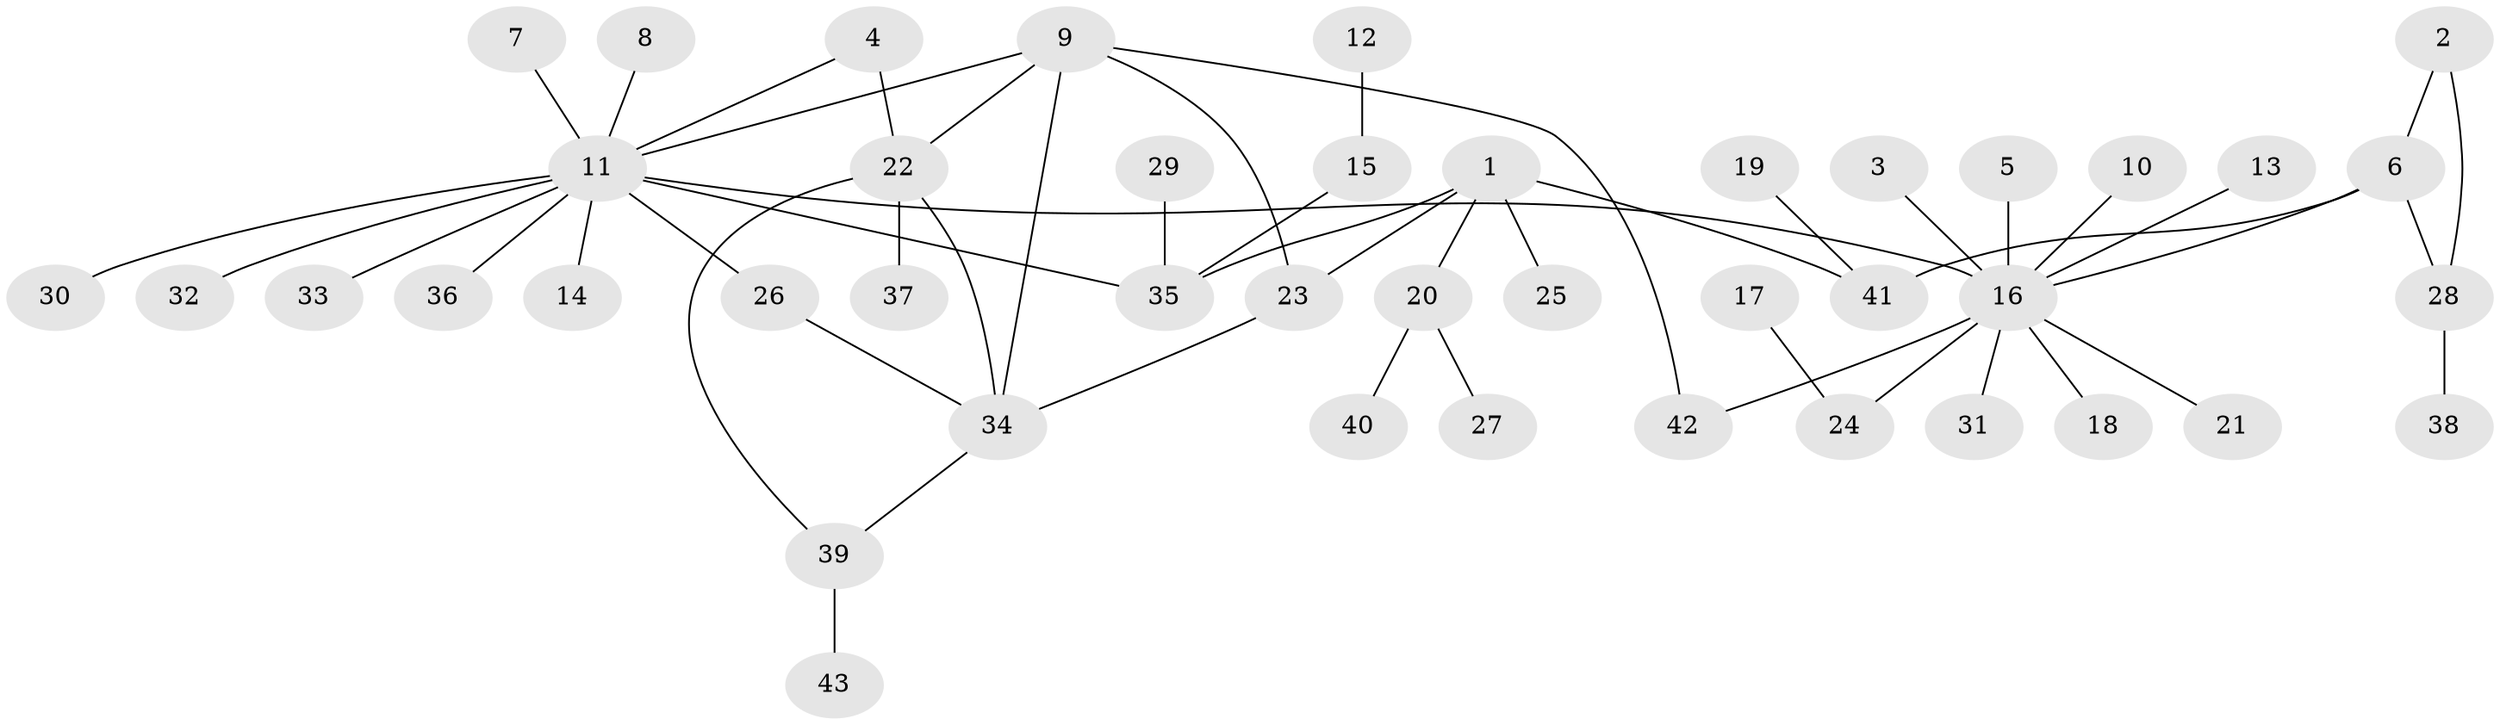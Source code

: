 // original degree distribution, {14: 0.023255813953488372, 6: 0.046511627906976744, 2: 0.19767441860465115, 4: 0.08139534883720931, 3: 0.06976744186046512, 5: 0.023255813953488372, 1: 0.5581395348837209}
// Generated by graph-tools (version 1.1) at 2025/01/03/09/25 03:01:38]
// undirected, 43 vertices, 51 edges
graph export_dot {
graph [start="1"]
  node [color=gray90,style=filled];
  1;
  2;
  3;
  4;
  5;
  6;
  7;
  8;
  9;
  10;
  11;
  12;
  13;
  14;
  15;
  16;
  17;
  18;
  19;
  20;
  21;
  22;
  23;
  24;
  25;
  26;
  27;
  28;
  29;
  30;
  31;
  32;
  33;
  34;
  35;
  36;
  37;
  38;
  39;
  40;
  41;
  42;
  43;
  1 -- 20 [weight=1.0];
  1 -- 23 [weight=1.0];
  1 -- 25 [weight=1.0];
  1 -- 35 [weight=1.0];
  1 -- 41 [weight=1.0];
  2 -- 6 [weight=1.0];
  2 -- 28 [weight=1.0];
  3 -- 16 [weight=1.0];
  4 -- 11 [weight=1.0];
  4 -- 22 [weight=1.0];
  5 -- 16 [weight=1.0];
  6 -- 16 [weight=1.0];
  6 -- 28 [weight=1.0];
  6 -- 41 [weight=1.0];
  7 -- 11 [weight=1.0];
  8 -- 11 [weight=1.0];
  9 -- 11 [weight=1.0];
  9 -- 22 [weight=1.0];
  9 -- 23 [weight=1.0];
  9 -- 34 [weight=1.0];
  9 -- 42 [weight=1.0];
  10 -- 16 [weight=1.0];
  11 -- 14 [weight=1.0];
  11 -- 16 [weight=1.0];
  11 -- 26 [weight=1.0];
  11 -- 30 [weight=1.0];
  11 -- 32 [weight=1.0];
  11 -- 33 [weight=1.0];
  11 -- 35 [weight=1.0];
  11 -- 36 [weight=1.0];
  12 -- 15 [weight=1.0];
  13 -- 16 [weight=1.0];
  15 -- 35 [weight=1.0];
  16 -- 18 [weight=1.0];
  16 -- 21 [weight=1.0];
  16 -- 24 [weight=2.0];
  16 -- 31 [weight=1.0];
  16 -- 42 [weight=1.0];
  17 -- 24 [weight=1.0];
  19 -- 41 [weight=1.0];
  20 -- 27 [weight=1.0];
  20 -- 40 [weight=1.0];
  22 -- 34 [weight=1.0];
  22 -- 37 [weight=1.0];
  22 -- 39 [weight=1.0];
  23 -- 34 [weight=1.0];
  26 -- 34 [weight=1.0];
  28 -- 38 [weight=1.0];
  29 -- 35 [weight=1.0];
  34 -- 39 [weight=1.0];
  39 -- 43 [weight=1.0];
}
